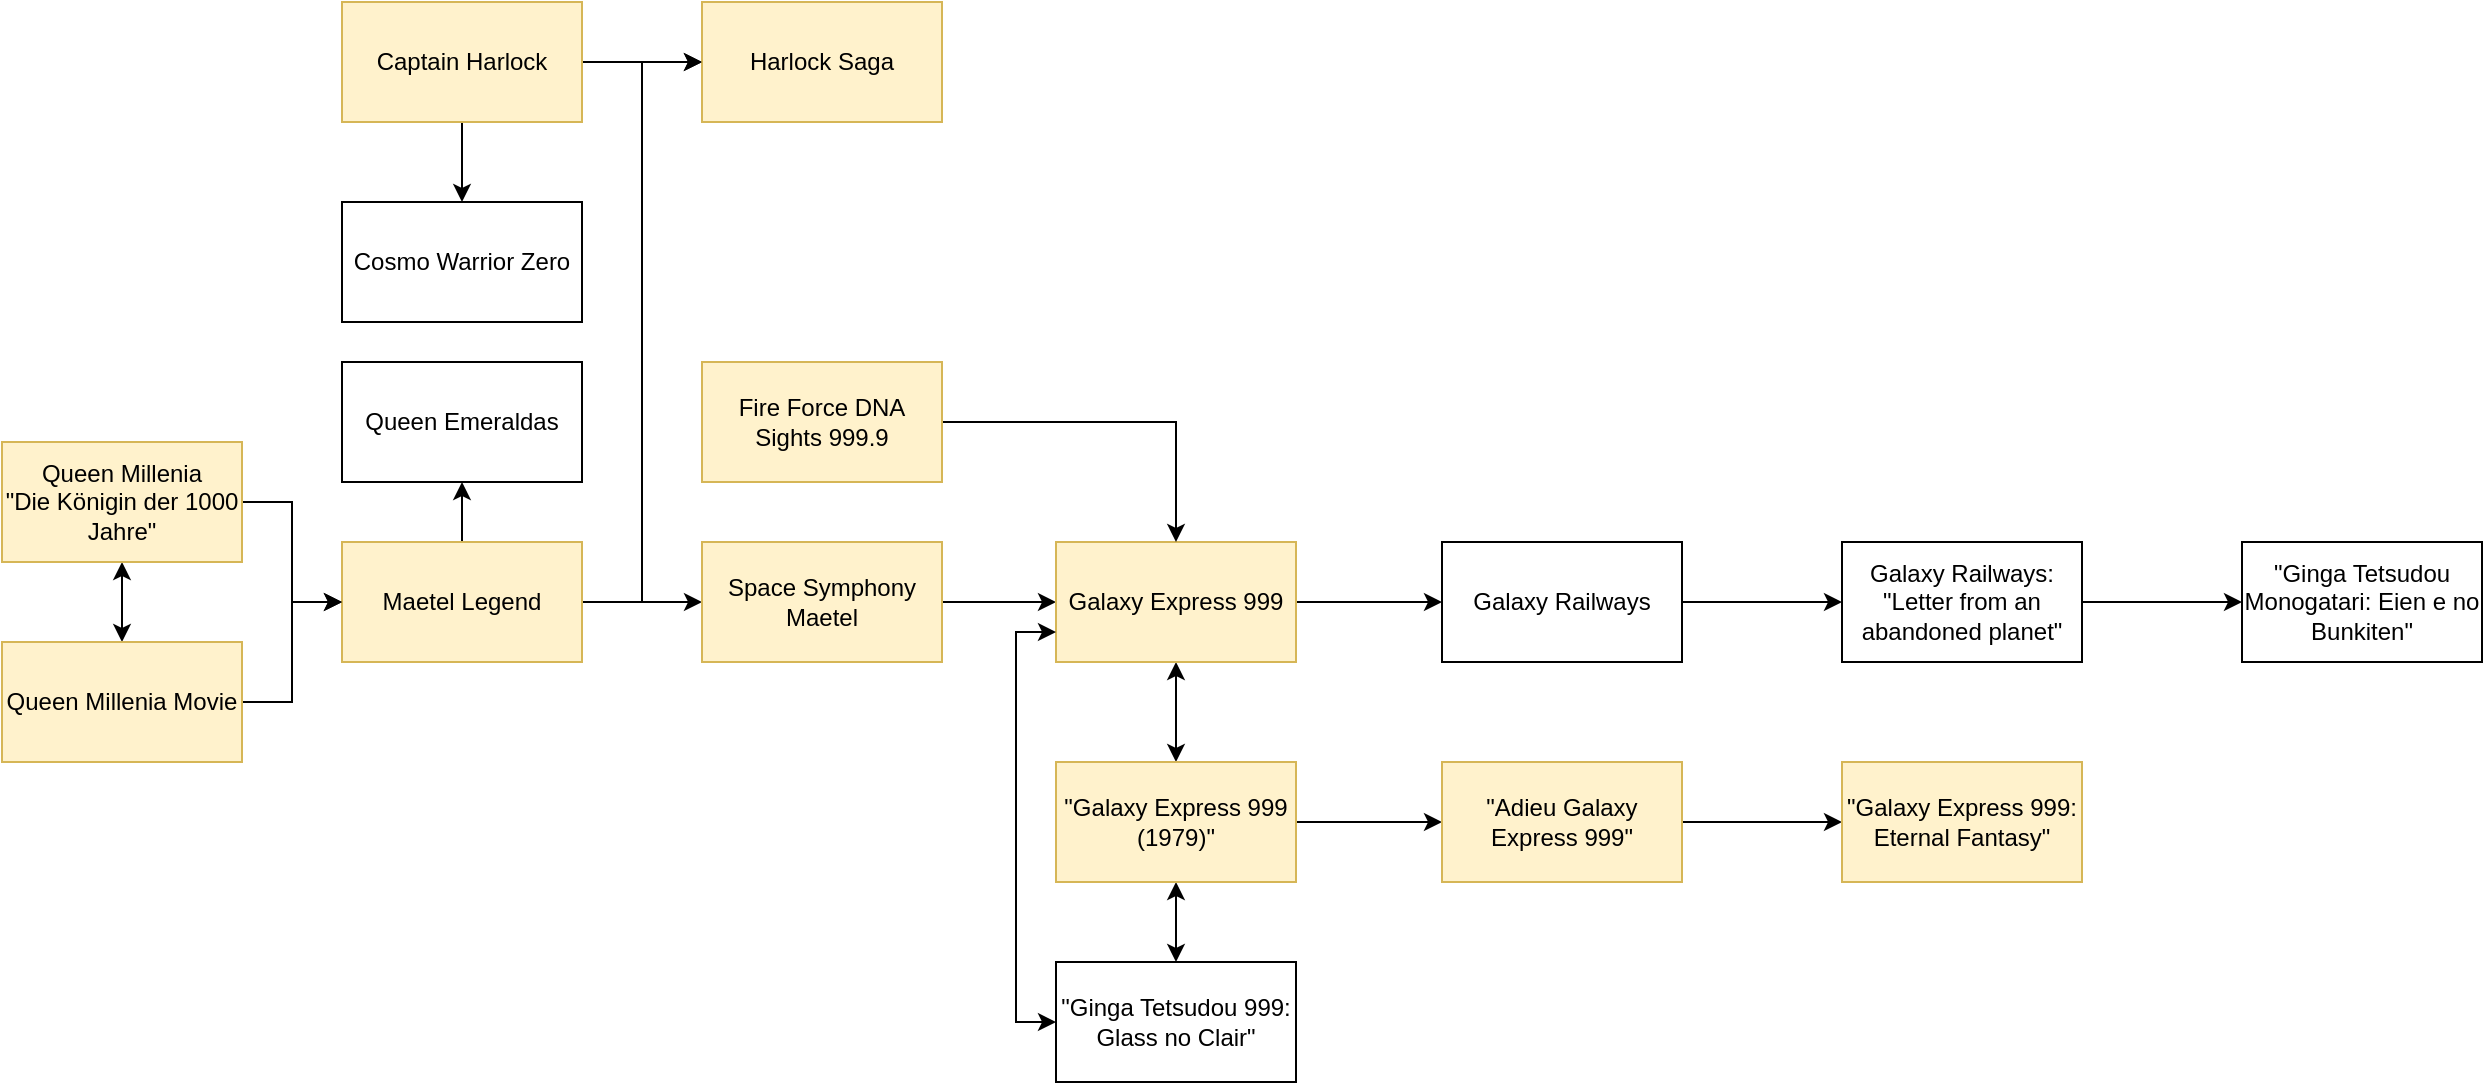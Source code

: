 <mxfile version="14.2.9" type="github">
  <diagram id="A9vEdWF77vsQXDjpMoYT" name="Page-1">
    <mxGraphModel dx="1338" dy="772" grid="1" gridSize="10" guides="1" tooltips="1" connect="1" arrows="1" fold="1" page="1" pageScale="1" pageWidth="827" pageHeight="1169" math="0" shadow="0">
      <root>
        <mxCell id="0" />
        <mxCell id="1" parent="0" />
        <mxCell id="ZEhwApikZOu2tMlTH12N-8" style="edgeStyle=orthogonalEdgeStyle;rounded=0;orthogonalLoop=1;jettySize=auto;html=1;exitX=1;exitY=0.5;exitDx=0;exitDy=0;entryX=0;entryY=0.5;entryDx=0;entryDy=0;startArrow=none;startFill=0;" parent="1" source="ZEhwApikZOu2tMlTH12N-1" target="ZEhwApikZOu2tMlTH12N-7" edge="1">
          <mxGeometry relative="1" as="geometry" />
        </mxCell>
        <mxCell id="ZEhwApikZOu2tMlTH12N-14" style="edgeStyle=orthogonalEdgeStyle;rounded=0;orthogonalLoop=1;jettySize=auto;html=1;exitX=1;exitY=0.5;exitDx=0;exitDy=0;startArrow=none;startFill=0;" parent="1" source="ZEhwApikZOu2tMlTH12N-1" target="ZEhwApikZOu2tMlTH12N-13" edge="1">
          <mxGeometry relative="1" as="geometry" />
        </mxCell>
        <mxCell id="IZnpK7fd14ztVkPMygIR-2" style="edgeStyle=orthogonalEdgeStyle;rounded=0;orthogonalLoop=1;jettySize=auto;html=1;exitX=0.5;exitY=0;exitDx=0;exitDy=0;entryX=0.5;entryY=1;entryDx=0;entryDy=0;" parent="1" source="ZEhwApikZOu2tMlTH12N-1" target="IZnpK7fd14ztVkPMygIR-1" edge="1">
          <mxGeometry relative="1" as="geometry" />
        </mxCell>
        <mxCell id="ZEhwApikZOu2tMlTH12N-1" value="Maetel Legend" style="rounded=0;whiteSpace=wrap;html=1;fillColor=#fff2cc;strokeColor=#d6b656;" parent="1" vertex="1">
          <mxGeometry x="350" y="290" width="120" height="60" as="geometry" />
        </mxCell>
        <mxCell id="ZEhwApikZOu2tMlTH12N-4" style="edgeStyle=orthogonalEdgeStyle;rounded=0;orthogonalLoop=1;jettySize=auto;html=1;exitX=0.5;exitY=1;exitDx=0;exitDy=0;entryX=0.5;entryY=0;entryDx=0;entryDy=0;startArrow=classic;startFill=1;" parent="1" source="ZEhwApikZOu2tMlTH12N-2" target="ZEhwApikZOu2tMlTH12N-3" edge="1">
          <mxGeometry relative="1" as="geometry" />
        </mxCell>
        <mxCell id="ZEhwApikZOu2tMlTH12N-5" style="edgeStyle=orthogonalEdgeStyle;rounded=0;orthogonalLoop=1;jettySize=auto;html=1;exitX=1;exitY=0.5;exitDx=0;exitDy=0;entryX=0;entryY=0.5;entryDx=0;entryDy=0;startArrow=none;startFill=0;" parent="1" source="ZEhwApikZOu2tMlTH12N-2" target="ZEhwApikZOu2tMlTH12N-1" edge="1">
          <mxGeometry relative="1" as="geometry" />
        </mxCell>
        <mxCell id="ZEhwApikZOu2tMlTH12N-2" value="&lt;div&gt;Queen Millenia&lt;/div&gt;&lt;div&gt;&quot;Die Königin der 1000 Jahre&quot; &lt;span class=&quot;icons&quot;&gt; &lt;/span&gt;&lt;label itemprop=&quot;alternateName&quot;&gt;&lt;br&gt;&lt;/label&gt;&lt;/div&gt;" style="rounded=0;whiteSpace=wrap;html=1;fillColor=#fff2cc;strokeColor=#d6b656;" parent="1" vertex="1">
          <mxGeometry x="180" y="240" width="120" height="60" as="geometry" />
        </mxCell>
        <mxCell id="ZEhwApikZOu2tMlTH12N-6" style="edgeStyle=orthogonalEdgeStyle;rounded=0;orthogonalLoop=1;jettySize=auto;html=1;exitX=1;exitY=0.5;exitDx=0;exitDy=0;startArrow=none;startFill=0;entryX=0;entryY=0.5;entryDx=0;entryDy=0;" parent="1" source="ZEhwApikZOu2tMlTH12N-3" target="ZEhwApikZOu2tMlTH12N-1" edge="1">
          <mxGeometry relative="1" as="geometry">
            <mxPoint x="350" y="340" as="targetPoint" />
          </mxGeometry>
        </mxCell>
        <mxCell id="ZEhwApikZOu2tMlTH12N-3" value="&lt;div&gt;Queen Millenia Movie&lt;/div&gt;" style="rounded=0;whiteSpace=wrap;html=1;fillColor=#fff2cc;strokeColor=#d6b656;" parent="1" vertex="1">
          <mxGeometry x="180" y="340" width="120" height="60" as="geometry" />
        </mxCell>
        <mxCell id="ZEhwApikZOu2tMlTH12N-7" value="Harlock Saga" style="whiteSpace=wrap;html=1;fillColor=#fff2cc;strokeColor=#d6b656;" parent="1" vertex="1">
          <mxGeometry x="530" y="20" width="120" height="60" as="geometry" />
        </mxCell>
        <mxCell id="ZEhwApikZOu2tMlTH12N-10" style="edgeStyle=orthogonalEdgeStyle;rounded=0;orthogonalLoop=1;jettySize=auto;html=1;exitX=1;exitY=0.5;exitDx=0;exitDy=0;entryX=0;entryY=0.5;entryDx=0;entryDy=0;startArrow=none;startFill=0;" parent="1" source="ZEhwApikZOu2tMlTH12N-9" target="ZEhwApikZOu2tMlTH12N-7" edge="1">
          <mxGeometry relative="1" as="geometry" />
        </mxCell>
        <mxCell id="CQ7zq7ne8jdDFqhD2NLo-2" style="edgeStyle=orthogonalEdgeStyle;rounded=0;orthogonalLoop=1;jettySize=auto;html=1;exitX=0.5;exitY=1;exitDx=0;exitDy=0;entryX=0.5;entryY=0;entryDx=0;entryDy=0;" edge="1" parent="1" source="ZEhwApikZOu2tMlTH12N-9" target="CQ7zq7ne8jdDFqhD2NLo-1">
          <mxGeometry relative="1" as="geometry" />
        </mxCell>
        <mxCell id="ZEhwApikZOu2tMlTH12N-9" value="Captain Harlock" style="whiteSpace=wrap;html=1;fillColor=#fff2cc;strokeColor=#d6b656;" parent="1" vertex="1">
          <mxGeometry x="350" y="20" width="120" height="60" as="geometry" />
        </mxCell>
        <mxCell id="ZEhwApikZOu2tMlTH12N-16" style="edgeStyle=orthogonalEdgeStyle;rounded=0;orthogonalLoop=1;jettySize=auto;html=1;exitX=1;exitY=0.5;exitDx=0;exitDy=0;entryX=0;entryY=0.5;entryDx=0;entryDy=0;startArrow=none;startFill=0;" parent="1" source="ZEhwApikZOu2tMlTH12N-13" target="ZEhwApikZOu2tMlTH12N-15" edge="1">
          <mxGeometry relative="1" as="geometry" />
        </mxCell>
        <mxCell id="ZEhwApikZOu2tMlTH12N-13" value="Space Symphony Maetel" style="whiteSpace=wrap;html=1;fillColor=#fff2cc;strokeColor=#d6b656;" parent="1" vertex="1">
          <mxGeometry x="530" y="290" width="120" height="60" as="geometry" />
        </mxCell>
        <mxCell id="ZEhwApikZOu2tMlTH12N-18" style="edgeStyle=orthogonalEdgeStyle;rounded=0;orthogonalLoop=1;jettySize=auto;html=1;entryX=0;entryY=0.5;entryDx=0;entryDy=0;startArrow=none;startFill=0;" parent="1" source="ZEhwApikZOu2tMlTH12N-15" target="ZEhwApikZOu2tMlTH12N-17" edge="1">
          <mxGeometry relative="1" as="geometry" />
        </mxCell>
        <mxCell id="ZEhwApikZOu2tMlTH12N-26" style="edgeStyle=orthogonalEdgeStyle;rounded=0;orthogonalLoop=1;jettySize=auto;html=1;exitX=0.5;exitY=1;exitDx=0;exitDy=0;entryX=0.5;entryY=0;entryDx=0;entryDy=0;startArrow=classic;startFill=1;" parent="1" source="ZEhwApikZOu2tMlTH12N-15" target="ZEhwApikZOu2tMlTH12N-25" edge="1">
          <mxGeometry relative="1" as="geometry" />
        </mxCell>
        <mxCell id="ZEhwApikZOu2tMlTH12N-15" value="Galaxy Express 999" style="whiteSpace=wrap;html=1;fillColor=#fff2cc;strokeColor=#d6b656;" parent="1" vertex="1">
          <mxGeometry x="707" y="290" width="120" height="60" as="geometry" />
        </mxCell>
        <mxCell id="ZEhwApikZOu2tMlTH12N-20" style="edgeStyle=orthogonalEdgeStyle;rounded=0;orthogonalLoop=1;jettySize=auto;html=1;exitX=1;exitY=0.5;exitDx=0;exitDy=0;entryX=0;entryY=0.5;entryDx=0;entryDy=0;startArrow=none;startFill=0;" parent="1" source="ZEhwApikZOu2tMlTH12N-17" target="ZEhwApikZOu2tMlTH12N-19" edge="1">
          <mxGeometry relative="1" as="geometry" />
        </mxCell>
        <mxCell id="ZEhwApikZOu2tMlTH12N-17" value="Galaxy Railways" style="whiteSpace=wrap;html=1;" parent="1" vertex="1">
          <mxGeometry x="900" y="290" width="120" height="60" as="geometry" />
        </mxCell>
        <mxCell id="ZEhwApikZOu2tMlTH12N-22" style="edgeStyle=orthogonalEdgeStyle;rounded=0;orthogonalLoop=1;jettySize=auto;html=1;exitX=1;exitY=0.5;exitDx=0;exitDy=0;entryX=0;entryY=0.5;entryDx=0;entryDy=0;startArrow=none;startFill=0;" parent="1" source="ZEhwApikZOu2tMlTH12N-19" target="ZEhwApikZOu2tMlTH12N-21" edge="1">
          <mxGeometry relative="1" as="geometry" />
        </mxCell>
        <mxCell id="ZEhwApikZOu2tMlTH12N-19" value="&lt;div&gt;Galaxy Railways:&lt;/div&gt;&lt;div&gt;&quot;Letter from an abandoned planet&quot;&lt;br&gt;&lt;/div&gt;" style="whiteSpace=wrap;html=1;" parent="1" vertex="1">
          <mxGeometry x="1100" y="290" width="120" height="60" as="geometry" />
        </mxCell>
        <mxCell id="ZEhwApikZOu2tMlTH12N-21" value="&quot;&lt;span itemprop=&quot;name&quot;&gt;Ginga Tetsudou Monogatari: Eien e no Bunkiten&lt;/span&gt;&quot;" style="whiteSpace=wrap;html=1;" parent="1" vertex="1">
          <mxGeometry x="1300" y="290" width="120" height="60" as="geometry" />
        </mxCell>
        <mxCell id="ZEhwApikZOu2tMlTH12N-24" style="edgeStyle=orthogonalEdgeStyle;rounded=0;orthogonalLoop=1;jettySize=auto;html=1;startArrow=none;startFill=0;" parent="1" source="ZEhwApikZOu2tMlTH12N-23" target="ZEhwApikZOu2tMlTH12N-15" edge="1">
          <mxGeometry relative="1" as="geometry" />
        </mxCell>
        <mxCell id="ZEhwApikZOu2tMlTH12N-23" value="&lt;label itemprop=&quot;alternateName&quot;&gt;Fire Force DNA Sights 999.9&lt;/label&gt;" style="whiteSpace=wrap;html=1;fillColor=#fff2cc;strokeColor=#d6b656;" parent="1" vertex="1">
          <mxGeometry x="530" y="200" width="120" height="60" as="geometry" />
        </mxCell>
        <mxCell id="ZEhwApikZOu2tMlTH12N-28" style="edgeStyle=orthogonalEdgeStyle;rounded=0;orthogonalLoop=1;jettySize=auto;html=1;exitX=0.5;exitY=1;exitDx=0;exitDy=0;entryX=0.5;entryY=0;entryDx=0;entryDy=0;startArrow=classic;startFill=1;" parent="1" source="ZEhwApikZOu2tMlTH12N-25" target="ZEhwApikZOu2tMlTH12N-27" edge="1">
          <mxGeometry relative="1" as="geometry" />
        </mxCell>
        <mxCell id="ZEhwApikZOu2tMlTH12N-32" style="edgeStyle=orthogonalEdgeStyle;rounded=0;orthogonalLoop=1;jettySize=auto;html=1;entryX=0;entryY=0.5;entryDx=0;entryDy=0;startArrow=none;startFill=0;" parent="1" source="ZEhwApikZOu2tMlTH12N-25" target="ZEhwApikZOu2tMlTH12N-31" edge="1">
          <mxGeometry relative="1" as="geometry" />
        </mxCell>
        <mxCell id="ZEhwApikZOu2tMlTH12N-25" value="&lt;label itemprop=&quot;alternateName&quot;&gt;&quot;Galaxy Express 999 (1979)&quot;&lt;/label&gt;" style="whiteSpace=wrap;html=1;fillColor=#fff2cc;strokeColor=#d6b656;" parent="1" vertex="1">
          <mxGeometry x="707" y="400" width="120" height="60" as="geometry" />
        </mxCell>
        <mxCell id="ZEhwApikZOu2tMlTH12N-30" style="edgeStyle=orthogonalEdgeStyle;rounded=0;orthogonalLoop=1;jettySize=auto;html=1;exitX=0;exitY=0.5;exitDx=0;exitDy=0;entryX=0;entryY=0.75;entryDx=0;entryDy=0;startArrow=classic;startFill=1;" parent="1" source="ZEhwApikZOu2tMlTH12N-27" target="ZEhwApikZOu2tMlTH12N-15" edge="1">
          <mxGeometry relative="1" as="geometry" />
        </mxCell>
        <mxCell id="ZEhwApikZOu2tMlTH12N-27" value="&quot;&lt;span itemprop=&quot;name&quot;&gt;Ginga Tetsudou 999: Glass no Clair&lt;/span&gt;&quot;" style="whiteSpace=wrap;html=1;" parent="1" vertex="1">
          <mxGeometry x="707" y="500" width="120" height="60" as="geometry" />
        </mxCell>
        <mxCell id="ZEhwApikZOu2tMlTH12N-34" style="edgeStyle=orthogonalEdgeStyle;rounded=0;orthogonalLoop=1;jettySize=auto;html=1;entryX=0;entryY=0.5;entryDx=0;entryDy=0;startArrow=none;startFill=0;" parent="1" source="ZEhwApikZOu2tMlTH12N-31" target="ZEhwApikZOu2tMlTH12N-33" edge="1">
          <mxGeometry relative="1" as="geometry" />
        </mxCell>
        <mxCell id="ZEhwApikZOu2tMlTH12N-31" value="&quot;Adieu Galaxy Express 999&quot;" style="whiteSpace=wrap;html=1;fillColor=#fff2cc;strokeColor=#d6b656;" parent="1" vertex="1">
          <mxGeometry x="900" y="400" width="120" height="60" as="geometry" />
        </mxCell>
        <mxCell id="ZEhwApikZOu2tMlTH12N-33" value="&quot;&lt;label itemprop=&quot;alternateName&quot;&gt;Galaxy Express 999: Eternal Fantasy&quot;&lt;/label&gt;" style="whiteSpace=wrap;html=1;fillColor=#fff2cc;strokeColor=#d6b656;" parent="1" vertex="1">
          <mxGeometry x="1100" y="400" width="120" height="60" as="geometry" />
        </mxCell>
        <mxCell id="IZnpK7fd14ztVkPMygIR-1" value="Queen Emeraldas" style="whiteSpace=wrap;html=1;" parent="1" vertex="1">
          <mxGeometry x="350" y="200" width="120" height="60" as="geometry" />
        </mxCell>
        <mxCell id="CQ7zq7ne8jdDFqhD2NLo-1" value="&lt;div&gt;Cosmo Warrior Zero&lt;/div&gt;" style="rounded=0;whiteSpace=wrap;html=1;" vertex="1" parent="1">
          <mxGeometry x="350" y="120" width="120" height="60" as="geometry" />
        </mxCell>
      </root>
    </mxGraphModel>
  </diagram>
</mxfile>
